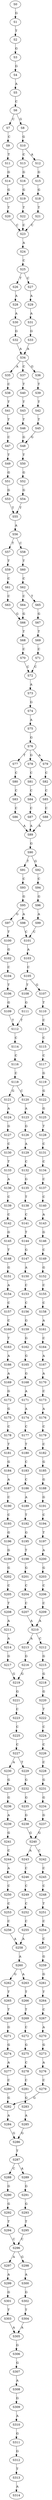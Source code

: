 strict digraph  {
	S0 -> S1 [ label = G ];
	S1 -> S2 [ label = T ];
	S2 -> S3 [ label = G ];
	S3 -> S4 [ label = G ];
	S4 -> S5 [ label = A ];
	S5 -> S6 [ label = C ];
	S6 -> S7 [ label = C ];
	S6 -> S8 [ label = G ];
	S7 -> S9 [ label = C ];
	S8 -> S10 [ label = G ];
	S9 -> S11 [ label = T ];
	S10 -> S12 [ label = A ];
	S10 -> S13 [ label = C ];
	S11 -> S14 [ label = G ];
	S12 -> S15 [ label = G ];
	S13 -> S16 [ label = G ];
	S14 -> S17 [ label = G ];
	S15 -> S18 [ label = G ];
	S16 -> S19 [ label = G ];
	S17 -> S20 [ label = T ];
	S18 -> S21 [ label = T ];
	S19 -> S22 [ label = T ];
	S20 -> S23 [ label = C ];
	S21 -> S23 [ label = C ];
	S22 -> S23 [ label = C ];
	S23 -> S24 [ label = A ];
	S24 -> S25 [ label = C ];
	S25 -> S26 [ label = T ];
	S25 -> S27 [ label = C ];
	S26 -> S28 [ label = A ];
	S27 -> S29 [ label = A ];
	S28 -> S30 [ label = A ];
	S29 -> S31 [ label = A ];
	S30 -> S32 [ label = G ];
	S31 -> S33 [ label = G ];
	S32 -> S34 [ label = A ];
	S33 -> S34 [ label = A ];
	S34 -> S35 [ label = A ];
	S34 -> S36 [ label = G ];
	S34 -> S37 [ label = C ];
	S35 -> S38 [ label = C ];
	S36 -> S39 [ label = T ];
	S37 -> S40 [ label = T ];
	S38 -> S41 [ label = T ];
	S39 -> S42 [ label = T ];
	S40 -> S43 [ label = T ];
	S41 -> S44 [ label = T ];
	S42 -> S45 [ label = T ];
	S43 -> S46 [ label = T ];
	S44 -> S47 [ label = C ];
	S45 -> S48 [ label = G ];
	S46 -> S48 [ label = G ];
	S47 -> S49 [ label = T ];
	S48 -> S50 [ label = T ];
	S49 -> S51 [ label = G ];
	S50 -> S52 [ label = G ];
	S51 -> S53 [ label = G ];
	S52 -> S54 [ label = G ];
	S53 -> S55 [ label = T ];
	S54 -> S55 [ label = T ];
	S55 -> S56 [ label = A ];
	S56 -> S57 [ label = T ];
	S56 -> S58 [ label = C ];
	S57 -> S59 [ label = T ];
	S58 -> S60 [ label = T ];
	S59 -> S61 [ label = C ];
	S60 -> S62 [ label = C ];
	S61 -> S63 [ label = C ];
	S62 -> S64 [ label = C ];
	S62 -> S65 [ label = T ];
	S63 -> S66 [ label = G ];
	S64 -> S66 [ label = G ];
	S65 -> S67 [ label = G ];
	S66 -> S68 [ label = T ];
	S67 -> S69 [ label = T ];
	S68 -> S70 [ label = C ];
	S69 -> S71 [ label = C ];
	S70 -> S72 [ label = C ];
	S71 -> S72 [ label = C ];
	S72 -> S73 [ label = A ];
	S73 -> S74 [ label = G ];
	S74 -> S75 [ label = A ];
	S75 -> S76 [ label = G ];
	S76 -> S77 [ label = T ];
	S76 -> S78 [ label = G ];
	S76 -> S79 [ label = A ];
	S77 -> S80 [ label = C ];
	S78 -> S81 [ label = C ];
	S79 -> S82 [ label = C ];
	S80 -> S83 [ label = C ];
	S81 -> S84 [ label = C ];
	S82 -> S85 [ label = C ];
	S83 -> S86 [ label = C ];
	S84 -> S87 [ label = C ];
	S85 -> S88 [ label = C ];
	S86 -> S89 [ label = A ];
	S87 -> S89 [ label = A ];
	S88 -> S89 [ label = A ];
	S89 -> S90 [ label = G ];
	S90 -> S91 [ label = T ];
	S90 -> S92 [ label = G ];
	S91 -> S93 [ label = C ];
	S92 -> S94 [ label = C ];
	S93 -> S95 [ label = G ];
	S94 -> S96 [ label = G ];
	S95 -> S97 [ label = G ];
	S95 -> S98 [ label = A ];
	S96 -> S99 [ label = A ];
	S97 -> S100 [ label = T ];
	S98 -> S101 [ label = C ];
	S99 -> S101 [ label = C ];
	S100 -> S102 [ label = G ];
	S101 -> S103 [ label = A ];
	S102 -> S104 [ label = C ];
	S103 -> S105 [ label = C ];
	S104 -> S106 [ label = T ];
	S105 -> S107 [ label = G ];
	S105 -> S108 [ label = T ];
	S106 -> S109 [ label = G ];
	S107 -> S110 [ label = T ];
	S108 -> S111 [ label = G ];
	S109 -> S112 [ label = T ];
	S110 -> S113 [ label = C ];
	S111 -> S112 [ label = T ];
	S112 -> S114 [ label = C ];
	S113 -> S115 [ label = C ];
	S114 -> S116 [ label = C ];
	S115 -> S117 [ label = C ];
	S116 -> S118 [ label = C ];
	S117 -> S119 [ label = G ];
	S118 -> S120 [ label = C ];
	S118 -> S121 [ label = G ];
	S119 -> S122 [ label = G ];
	S120 -> S123 [ label = A ];
	S121 -> S124 [ label = A ];
	S122 -> S125 [ label = G ];
	S123 -> S126 [ label = G ];
	S124 -> S127 [ label = G ];
	S125 -> S128 [ label = T ];
	S126 -> S129 [ label = A ];
	S127 -> S130 [ label = C ];
	S128 -> S131 [ label = C ];
	S129 -> S132 [ label = C ];
	S130 -> S133 [ label = T ];
	S131 -> S134 [ label = C ];
	S132 -> S135 [ label = G ];
	S133 -> S136 [ label = A ];
	S134 -> S137 [ label = C ];
	S135 -> S138 [ label = T ];
	S136 -> S139 [ label = C ];
	S137 -> S140 [ label = C ];
	S138 -> S141 [ label = C ];
	S139 -> S142 [ label = C ];
	S140 -> S143 [ label = A ];
	S141 -> S144 [ label = T ];
	S142 -> S145 [ label = G ];
	S143 -> S146 [ label = G ];
	S144 -> S147 [ label = G ];
	S145 -> S148 [ label = T ];
	S146 -> S149 [ label = C ];
	S147 -> S150 [ label = A ];
	S148 -> S151 [ label = G ];
	S149 -> S152 [ label = G ];
	S150 -> S153 [ label = C ];
	S151 -> S154 [ label = A ];
	S152 -> S155 [ label = C ];
	S153 -> S156 [ label = C ];
	S154 -> S157 [ label = C ];
	S155 -> S158 [ label = C ];
	S156 -> S159 [ label = G ];
	S157 -> S160 [ label = C ];
	S158 -> S161 [ label = A ];
	S159 -> S162 [ label = G ];
	S160 -> S163 [ label = T ];
	S161 -> S164 [ label = C ];
	S162 -> S165 [ label = G ];
	S163 -> S166 [ label = A ];
	S164 -> S167 [ label = A ];
	S165 -> S168 [ label = G ];
	S166 -> S169 [ label = A ];
	S167 -> S170 [ label = A ];
	S168 -> S171 [ label = A ];
	S169 -> S172 [ label = G ];
	S170 -> S173 [ label = C ];
	S171 -> S174 [ label = A ];
	S172 -> S175 [ label = G ];
	S173 -> S176 [ label = A ];
	S174 -> S177 [ label = C ];
	S175 -> S178 [ label = C ];
	S176 -> S179 [ label = C ];
	S177 -> S180 [ label = T ];
	S178 -> S181 [ label = T ];
	S179 -> S182 [ label = C ];
	S180 -> S183 [ label = C ];
	S181 -> S184 [ label = G ];
	S182 -> S185 [ label = G ];
	S183 -> S186 [ label = C ];
	S184 -> S187 [ label = A ];
	S185 -> S188 [ label = G ];
	S186 -> S189 [ label = A ];
	S187 -> S190 [ label = C ];
	S188 -> S191 [ label = G ];
	S189 -> S192 [ label = T ];
	S190 -> S193 [ label = C ];
	S191 -> S194 [ label = C ];
	S192 -> S195 [ label = G ];
	S193 -> S196 [ label = G ];
	S194 -> S197 [ label = T ];
	S195 -> S198 [ label = T ];
	S196 -> S199 [ label = G ];
	S197 -> S200 [ label = A ];
	S198 -> S201 [ label = G ];
	S199 -> S202 [ label = G ];
	S200 -> S203 [ label = G ];
	S201 -> S204 [ label = C ];
	S202 -> S205 [ label = C ];
	S203 -> S206 [ label = C ];
	S204 -> S207 [ label = C ];
	S205 -> S208 [ label = T ];
	S206 -> S209 [ label = C ];
	S207 -> S210 [ label = A ];
	S208 -> S211 [ label = A ];
	S209 -> S210 [ label = A ];
	S210 -> S212 [ label = C ];
	S210 -> S213 [ label = A ];
	S211 -> S214 [ label = A ];
	S212 -> S215 [ label = G ];
	S213 -> S216 [ label = G ];
	S214 -> S217 [ label = G ];
	S215 -> S218 [ label = G ];
	S216 -> S219 [ label = G ];
	S217 -> S219 [ label = G ];
	S218 -> S220 [ label = G ];
	S219 -> S221 [ label = G ];
	S220 -> S222 [ label = T ];
	S221 -> S223 [ label = C ];
	S222 -> S224 [ label = C ];
	S223 -> S225 [ label = C ];
	S224 -> S226 [ label = C ];
	S225 -> S227 [ label = C ];
	S226 -> S228 [ label = C ];
	S227 -> S229 [ label = T ];
	S227 -> S230 [ label = A ];
	S228 -> S231 [ label = G ];
	S229 -> S232 [ label = G ];
	S230 -> S233 [ label = G ];
	S231 -> S234 [ label = G ];
	S232 -> S235 [ label = G ];
	S233 -> S236 [ label = G ];
	S234 -> S237 [ label = G ];
	S235 -> S238 [ label = G ];
	S236 -> S239 [ label = A ];
	S237 -> S240 [ label = G ];
	S238 -> S240 [ label = G ];
	S239 -> S241 [ label = G ];
	S240 -> S242 [ label = C ];
	S240 -> S243 [ label = A ];
	S241 -> S244 [ label = C ];
	S242 -> S245 [ label = C ];
	S243 -> S246 [ label = C ];
	S244 -> S247 [ label = A ];
	S245 -> S248 [ label = C ];
	S246 -> S249 [ label = C ];
	S247 -> S250 [ label = C ];
	S248 -> S251 [ label = T ];
	S249 -> S252 [ label = C ];
	S250 -> S253 [ label = C ];
	S251 -> S254 [ label = C ];
	S252 -> S255 [ label = C ];
	S253 -> S256 [ label = C ];
	S254 -> S257 [ label = C ];
	S255 -> S258 [ label = A ];
	S256 -> S258 [ label = A ];
	S257 -> S259 [ label = G ];
	S258 -> S260 [ label = A ];
	S259 -> S261 [ label = G ];
	S260 -> S262 [ label = G ];
	S260 -> S263 [ label = A ];
	S261 -> S264 [ label = T ];
	S262 -> S265 [ label = T ];
	S263 -> S266 [ label = T ];
	S264 -> S267 [ label = C ];
	S265 -> S268 [ label = T ];
	S266 -> S269 [ label = T ];
	S267 -> S270 [ label = A ];
	S268 -> S271 [ label = G ];
	S269 -> S272 [ label = C ];
	S270 -> S273 [ label = G ];
	S271 -> S274 [ label = G ];
	S272 -> S275 [ label = G ];
	S273 -> S276 [ label = A ];
	S274 -> S277 [ label = A ];
	S275 -> S278 [ label = C ];
	S276 -> S279 [ label = C ];
	S277 -> S280 [ label = C ];
	S278 -> S281 [ label = C ];
	S279 -> S282 [ label = G ];
	S280 -> S282 [ label = G ];
	S281 -> S283 [ label = G ];
	S282 -> S284 [ label = A ];
	S283 -> S285 [ label = A ];
	S284 -> S286 [ label = G ];
	S285 -> S286 [ label = G ];
	S286 -> S287 [ label = T ];
	S287 -> S288 [ label = C ];
	S287 -> S289 [ label = A ];
	S288 -> S290 [ label = G ];
	S289 -> S291 [ label = G ];
	S290 -> S292 [ label = G ];
	S291 -> S293 [ label = G ];
	S292 -> S294 [ label = T ];
	S293 -> S295 [ label = T ];
	S294 -> S296 [ label = C ];
	S295 -> S296 [ label = C ];
	S296 -> S297 [ label = A ];
	S296 -> S298 [ label = G ];
	S297 -> S299 [ label = A ];
	S298 -> S300 [ label = A ];
	S299 -> S301 [ label = G ];
	S300 -> S302 [ label = G ];
	S301 -> S303 [ label = T ];
	S302 -> S304 [ label = T ];
	S303 -> S305 [ label = A ];
	S304 -> S305 [ label = A ];
	S305 -> S306 [ label = G ];
	S306 -> S307 [ label = G ];
	S307 -> S308 [ label = A ];
	S308 -> S309 [ label = G ];
	S309 -> S310 [ label = A ];
	S310 -> S311 [ label = G ];
	S311 -> S312 [ label = G ];
	S312 -> S313 [ label = T ];
	S313 -> S314 [ label = A ];
}
